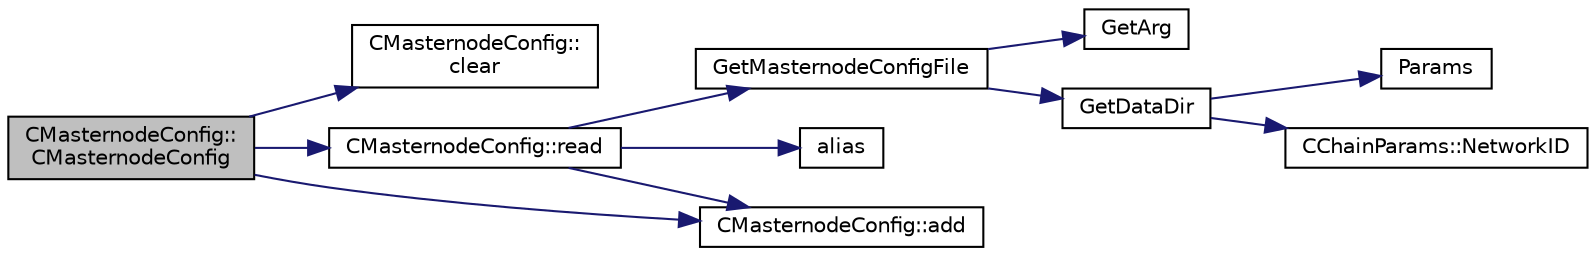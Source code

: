 digraph "CMasternodeConfig::CMasternodeConfig"
{
  edge [fontname="Helvetica",fontsize="10",labelfontname="Helvetica",labelfontsize="10"];
  node [fontname="Helvetica",fontsize="10",shape=record];
  rankdir="LR";
  Node0 [label="CMasternodeConfig::\lCMasternodeConfig",height=0.2,width=0.4,color="black", fillcolor="grey75", style="filled", fontcolor="black"];
  Node0 -> Node1 [color="midnightblue",fontsize="10",style="solid",fontname="Helvetica"];
  Node1 [label="CMasternodeConfig::\lclear",height=0.2,width=0.4,color="black", fillcolor="white", style="filled",URL="$d9/d46/class_c_masternode_config.html#af6dab86b7e6b5bf0df9392fc7daedc3f"];
  Node0 -> Node2 [color="midnightblue",fontsize="10",style="solid",fontname="Helvetica"];
  Node2 [label="CMasternodeConfig::read",height=0.2,width=0.4,color="black", fillcolor="white", style="filled",URL="$d9/d46/class_c_masternode_config.html#a82185f7e744867ed213d2b25df61dfe4"];
  Node2 -> Node3 [color="midnightblue",fontsize="10",style="solid",fontname="Helvetica"];
  Node3 [label="GetMasternodeConfigFile",height=0.2,width=0.4,color="black", fillcolor="white", style="filled",URL="$df/d2d/util_8cpp.html#ae5f844c4e12d08214929430505218e74"];
  Node3 -> Node4 [color="midnightblue",fontsize="10",style="solid",fontname="Helvetica"];
  Node4 [label="GetArg",height=0.2,width=0.4,color="black", fillcolor="white", style="filled",URL="$df/d2d/util_8cpp.html#a24f685720bf40370e5bd2a192ad50cd8",tooltip="Return string argument or default value. "];
  Node3 -> Node5 [color="midnightblue",fontsize="10",style="solid",fontname="Helvetica"];
  Node5 [label="GetDataDir",height=0.2,width=0.4,color="black", fillcolor="white", style="filled",URL="$df/d2d/util_8cpp.html#ab83866a054745d4b30a3948a1b44beba"];
  Node5 -> Node6 [color="midnightblue",fontsize="10",style="solid",fontname="Helvetica"];
  Node6 [label="Params",height=0.2,width=0.4,color="black", fillcolor="white", style="filled",URL="$df/dbf/chainparams_8cpp.html#ace5c5b706d71a324a417dd2db394fd4a",tooltip="Return the currently selected parameters. "];
  Node5 -> Node7 [color="midnightblue",fontsize="10",style="solid",fontname="Helvetica"];
  Node7 [label="CChainParams::NetworkID",height=0.2,width=0.4,color="black", fillcolor="white", style="filled",URL="$d1/d4f/class_c_chain_params.html#a90dc493ec0c0325c98c3ac06eb99862b"];
  Node2 -> Node8 [color="midnightblue",fontsize="10",style="solid",fontname="Helvetica"];
  Node8 [label="alias",height=0.2,width=0.4,color="black", fillcolor="white", style="filled",URL="$d5/d9f/glibc__compat_8cpp.html#aeb0c9f8029e0f7d5ed735bce73b3704b"];
  Node2 -> Node9 [color="midnightblue",fontsize="10",style="solid",fontname="Helvetica"];
  Node9 [label="CMasternodeConfig::add",height=0.2,width=0.4,color="black", fillcolor="white", style="filled",URL="$d9/d46/class_c_masternode_config.html#a578068fd91293257e3f302c002c6ba43"];
  Node0 -> Node9 [color="midnightblue",fontsize="10",style="solid",fontname="Helvetica"];
}
